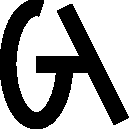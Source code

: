 unitsize(1cm);
settings.tex = "pdflatex";

picture pic;
pen p = black+8+squarecap;

draw(pic, (-1.2, -1.1) -- (3.2, 1.1), invisible);
draw(pic, arc((0,0), 1, 80, 360), p);
draw(pic, (0,0) -- (2,0), p);
draw(pic, (1,1) -- (3,-1), p);

add(xscale(0.5)*pic);
